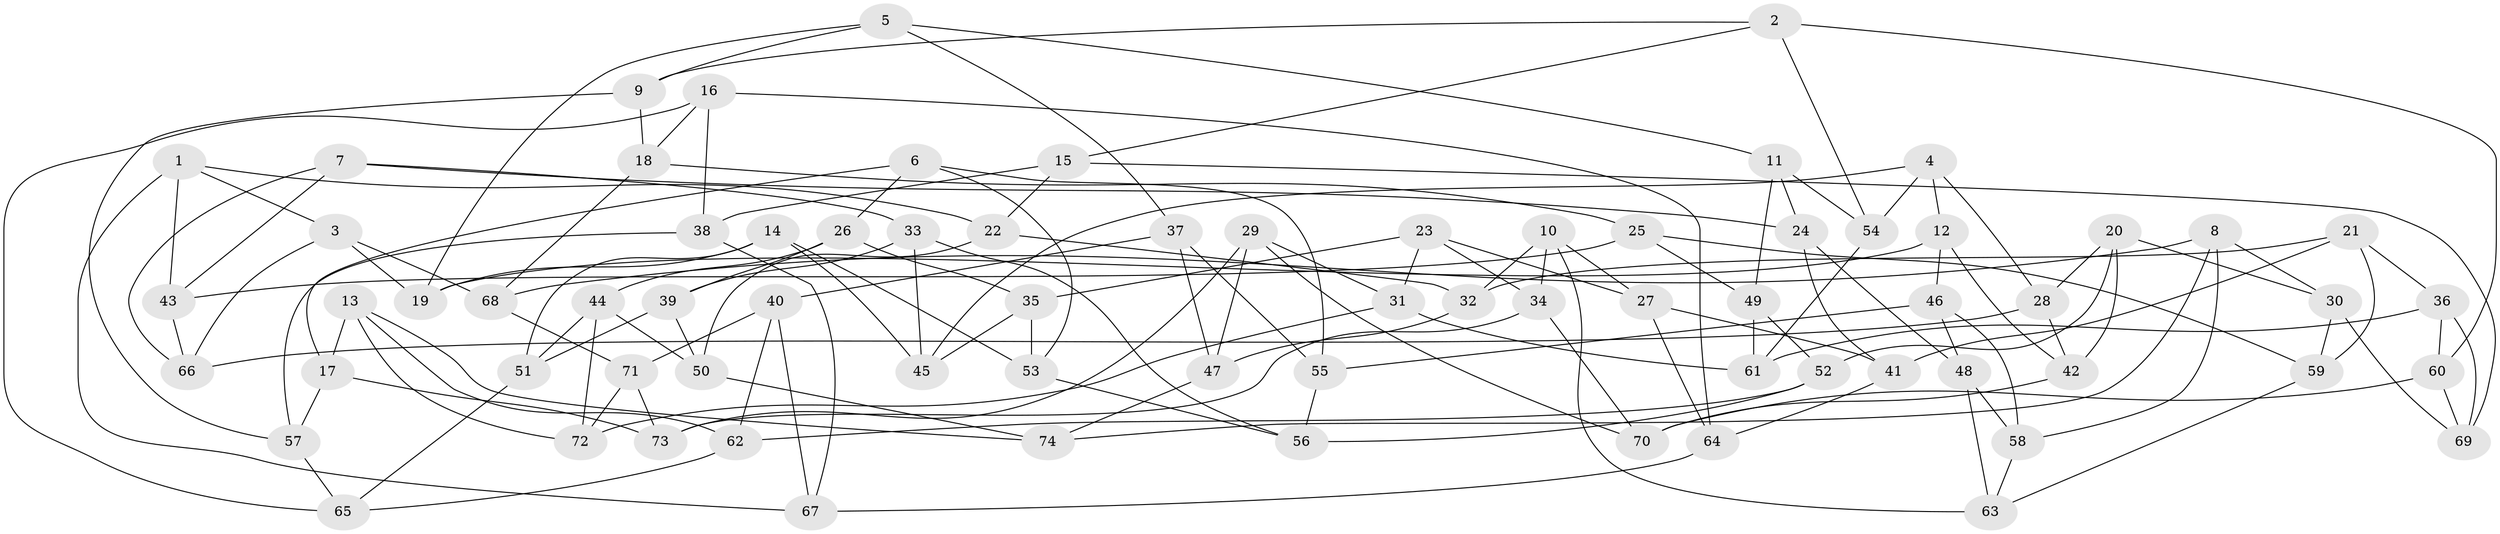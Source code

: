 // Generated by graph-tools (version 1.1) at 2025/50/03/09/25 03:50:44]
// undirected, 74 vertices, 148 edges
graph export_dot {
graph [start="1"]
  node [color=gray90,style=filled];
  1;
  2;
  3;
  4;
  5;
  6;
  7;
  8;
  9;
  10;
  11;
  12;
  13;
  14;
  15;
  16;
  17;
  18;
  19;
  20;
  21;
  22;
  23;
  24;
  25;
  26;
  27;
  28;
  29;
  30;
  31;
  32;
  33;
  34;
  35;
  36;
  37;
  38;
  39;
  40;
  41;
  42;
  43;
  44;
  45;
  46;
  47;
  48;
  49;
  50;
  51;
  52;
  53;
  54;
  55;
  56;
  57;
  58;
  59;
  60;
  61;
  62;
  63;
  64;
  65;
  66;
  67;
  68;
  69;
  70;
  71;
  72;
  73;
  74;
  1 -- 43;
  1 -- 3;
  1 -- 22;
  1 -- 67;
  2 -- 15;
  2 -- 54;
  2 -- 9;
  2 -- 60;
  3 -- 66;
  3 -- 19;
  3 -- 68;
  4 -- 54;
  4 -- 45;
  4 -- 12;
  4 -- 28;
  5 -- 9;
  5 -- 19;
  5 -- 11;
  5 -- 37;
  6 -- 17;
  6 -- 53;
  6 -- 55;
  6 -- 26;
  7 -- 66;
  7 -- 33;
  7 -- 24;
  7 -- 43;
  8 -- 58;
  8 -- 30;
  8 -- 74;
  8 -- 68;
  9 -- 18;
  9 -- 57;
  10 -- 32;
  10 -- 63;
  10 -- 27;
  10 -- 34;
  11 -- 49;
  11 -- 54;
  11 -- 24;
  12 -- 42;
  12 -- 19;
  12 -- 46;
  13 -- 17;
  13 -- 74;
  13 -- 72;
  13 -- 62;
  14 -- 45;
  14 -- 19;
  14 -- 53;
  14 -- 51;
  15 -- 69;
  15 -- 38;
  15 -- 22;
  16 -- 38;
  16 -- 18;
  16 -- 65;
  16 -- 64;
  17 -- 57;
  17 -- 73;
  18 -- 68;
  18 -- 25;
  20 -- 30;
  20 -- 52;
  20 -- 42;
  20 -- 28;
  21 -- 36;
  21 -- 59;
  21 -- 32;
  21 -- 41;
  22 -- 50;
  22 -- 32;
  23 -- 34;
  23 -- 31;
  23 -- 35;
  23 -- 27;
  24 -- 48;
  24 -- 41;
  25 -- 43;
  25 -- 59;
  25 -- 49;
  26 -- 39;
  26 -- 35;
  26 -- 44;
  27 -- 64;
  27 -- 41;
  28 -- 66;
  28 -- 42;
  29 -- 73;
  29 -- 70;
  29 -- 31;
  29 -- 47;
  30 -- 59;
  30 -- 69;
  31 -- 61;
  31 -- 72;
  32 -- 47;
  33 -- 56;
  33 -- 45;
  33 -- 39;
  34 -- 73;
  34 -- 70;
  35 -- 45;
  35 -- 53;
  36 -- 60;
  36 -- 61;
  36 -- 69;
  37 -- 40;
  37 -- 55;
  37 -- 47;
  38 -- 67;
  38 -- 57;
  39 -- 50;
  39 -- 51;
  40 -- 62;
  40 -- 71;
  40 -- 67;
  41 -- 64;
  42 -- 70;
  43 -- 66;
  44 -- 50;
  44 -- 51;
  44 -- 72;
  46 -- 55;
  46 -- 48;
  46 -- 58;
  47 -- 74;
  48 -- 63;
  48 -- 58;
  49 -- 52;
  49 -- 61;
  50 -- 74;
  51 -- 65;
  52 -- 62;
  52 -- 56;
  53 -- 56;
  54 -- 61;
  55 -- 56;
  57 -- 65;
  58 -- 63;
  59 -- 63;
  60 -- 70;
  60 -- 69;
  62 -- 65;
  64 -- 67;
  68 -- 71;
  71 -- 73;
  71 -- 72;
}
